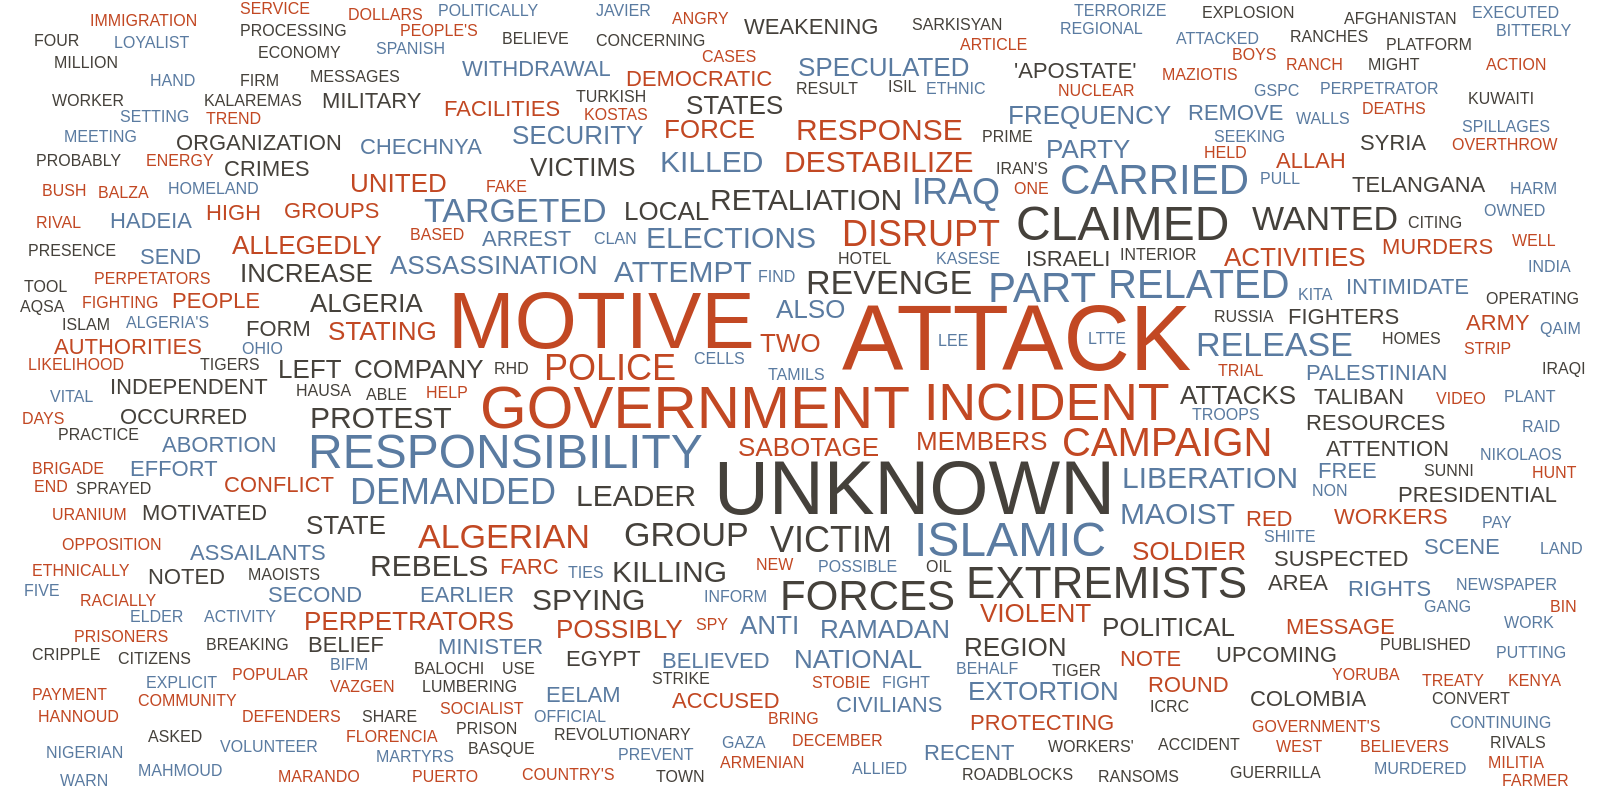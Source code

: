 {
  "$schema": "https://vega.github.io/schema/vega/v5.json",
  "name": "wordcloud",
  "width": 800,
  "height": 400,
  "padding": 0,
  "autosize": "none",

  "signals": [
    {
      "name": "Word Padding", "value": 1,
      "bind": {"input": "range", "min": 0, "max": 5, "step": 1}
    },
    {
      "name": "fontSizeRange0", "value": 8
    },
    {
      "name": "fontSizeRange1", "value": 46
    }
  ],

  "data": [
    {
      "name": "table",
      "values": [
        "It was possible the attack was a form of clan-based revenge An attempt to disrupt the local elections on January 3 2000 An attempt to disrupt the local elections on January 3 2000 To sabotage lumbering activity Specific motive is unknown however the Tamils are fighting for an independent homeland Possibly in protest of the arrest of three members of the Revolutionary Cells/Red Zora group Unknown Unknown Unknown Unknown The attack was possibly related to the conflict between Russia and Chechnya Unknown The perpetators wanted the liberation of Kostas Kalaremas and Nikolaos Maziotis To protest the practice of abortion and to sabotage abortion facilities operating in Ohio Unknown Possibly related to an article published in the newspaper on December 31 1999 concerning the assassination of Armenian Prime Minister Vazgen Sarkisyan on October 27 1999 The Allied Democratic Forces (ADF) wanted to inform the government that they had a presence in Kasese  The perpetrators wanted the government and the ICRC to find them new homes To prevent police from breaking up a fight between members of the Yoruba and Hausa ethnic groups Messages against the Spanish Socialist Workers' Party (PSOE) the Popular Party (PP) and the Basque regional government's interior minister Javier Balza were sprayed on the walls Specific motive is unknown but the opposition fighters are seeking the overthrow of Iran's Islamic government Unknown Specific motive is unknown but local authorities believe that the attack was not politically or ethnically motivated Unknown Part of a campaign by Islamic extremists to sabotage Algeria's energy resources which were vital to the country's economy The perpetrator was angry at JCO Co the company that owned the uranium processing plant that had a nuclear accident The attack was believed to be racially motivated he attack was probably gang-related  FARC rebels attacked the Florencia Prison to free FARC prisoners Al-Aqsa Martyrs Brigade claimed responsibility for the attack stating that it was in retaliation for Palestinian deaths that had occurred the day before Part of a GSPC campaign to destabilize Algeria by setting up fake roadblocks to terrorize Algerian citizens The Red Hand Defenders (RHD) said that they killed Stobie for crimes against the loyalist community to disrupt The victims were killed because they were related to a volunteer soldier It was suspected that civilians at the Marando Hotel were targeted due to the likelihood that they would be able to pay high ransoms The assailants accused the victim of having ties with a rival guerrilla group  They stated they were putting him on trial for his crimes and asked for a meeting with the government The incident was in retaliation for the assassination of its leader Mahmoud Abu Hannoud by Israeli troops as well as the killing of five Palestinian boys in an Israeli explosion in the Gaza Strip Part of a GIA campaign to increase the frequency of violent attacks and disrupt during Ramadan A note left by the perpetrators said that the attack was on behalf of Allah to convert all non-believers to Islam ARC rebels murdered the ranch worker to intimidate workers in the region not to work for two ranches in the region The attack was carried out to bring attention to an anti-immigration platform The motive of the attack was to harm foreigners in Afghanistan The perpetrators demanded payment of 260 million in Nigerian dollars to their firm They also demanded compensation for oil spillages that allegedly had occurred in the area Part of a campaign by Algerian Islamic extremists to increase the frequency of violent attacks during Ramadan The specific motive was a revenge killing in retaliation to earlier government action against the group To cripple the telecommunications facilities of Puerto Rico he kiddnapping was an effort to force the Kuwaiti company from continuing to help with the  reconstruction effort in Iraq  Also the kidnappers wanted to force the governments of India Kenya and Egypt to remove all their workers from Iraq In a video the group demanded that the Turkish company withdrawal its services in Iraq or the two hostages would be executed Rebels killed the farmer because he was spying on Maoist activities in the area The Tamil Tiger rebels are bitterly opposed rivals of the Eelam People's Democratic Party The unidentified assailants wanted US forces to pull out of Najaf Part of a campaign by Islamic extremists to destabilize Algeria by weakening security forces protecting the 'apostate' Algerian government The explicit motive was to pressure the Jordanian government to remove its contractors from Iraq Demands included the release of fighters loyal to Abu Musab al-Zarqawi and the withdrawal of US soldiers from the town of Qaim Iraq The group kidnapped the victim in an attempt to bargain the release of their imprisoned leader Part of a campaign by Islamic extremists to destabilize Algeria by weakening security forces protecting the 'apostate' Algerian government Response to the upcoming second round of Presidential Elections Response to the upcoming second round of Presidential Elections The attack was believed aimed at destabilizing the situation in nearby Chechnya Demand more political rights and greater share of profits from the region's natural resources To warn against people who might consider cooperate with the Americans To disrupt Islamic community's cooperation with the government Specific motive is unknown but sources state that the victim had been warned previously by the Liberation Tigers of Tamil Eelam (LTTE) not to service military representatives The assassination of Chieftain Funsho Williams was one of many high-profile murders of political candidates of south-west origin beginning in 2002 Murders are suggestive of political motives because the victims were leading politicians of their parties To send message to President George W Bush Part of a campaign by Algerian Islamic extremists to increase the frequency of violent attacks during Ramadan To disrupt Sunni Shi i reconciliation To attack French crusaders The civilians were targeted for allegedly being police informers The specific motive for the attack was the perpetrator's belief that the elder was spying for government intelligence agencies and therein undermining Balochi interests The motive for the attack was the assailants' belief that the victims were spying for North Atlantic Treaty  organization forces The specific motive for the attack is unknown and to destabilize The specific motive for the attack is unknown The National Liberation Army of Colombia (ELN) claimed responsibility for the incident and demanded an extortion The Islamic State of Iraq and the Levant (ISIL) claimed responsibility for the incident and stated that Nahla Yunis Al Badrani a government official was targeted because she supported the Iraqi government The specific motive for the attack is unknown The specific motive for the attack is unknown The specific motive for the attack was to intimidate the government The specific motive for the attack was retalioation for United States raid into Somalia The specific motive for the attack was to send a message to the authorities to release four members that had been  arrested a few days earlier The specific motive for the attack was the result of a land dispute The specific motive for the attack is unknown The police suspect that the attack was an attempt to destroy the infrastructure which would likely be used by police security forces during anti-Maoist operations in the region A pamphlet left behind at the scene stated that the attack was the consequence for the killing of Maoist leader ‘Azad’ The attack was carried out by extremists to protest the extension of the CA tenure growing unemployment and to press the government to form a national consensus government The specific motive for the attack is punishment for allegedly spying for military forces The attack was carried out to force the release of two of their cadres The specific motive for the attack is unknown however the victim was on patrol at a polling center The attack was carried out because the victim was accused of being a spy for the United States The specific motive for the attack is unknown however the attack followed threats by militants groups and Al Qaeda to avenge Bin Laden’s death Posters left by Maoists at the scene of the attack urged a general strike to protest police atrocities and anti-Maoist activities and demanded an end to Operation Green Hunt Telangana Separatists claimed responsibility for the incident and stated that they were attempting to attract media attention to the cause of a free and independent Telangana state Ansar al-Sharia a subgroup of Al-Qa'ida in the Arabian Peninsula (AQAP) claimed responsibility for the attack stating that the bombing was carried out in revenge for the United States-backed war on the organization in southern Yemen The specific motive is unknown however sources speculate that the incident may have been related to recent clashes between Filipino government forces and the Bangsamoro Islamic Freedom Movement (BIFM) The specific motive is unknown however sources note that the incident coincided with the funeral of Lee Rigby a British soldier who was killed by suspected Islamist extremists in May 2013 The Abdullah Azzam Brigades claimed responsibility for the incident stating that they targeted Hezbollah's convoy because of the Shiite group's intervention in the ongoing conflict in neighboring Syria The specific motive is unknown however sources posited that the abduction was carried out in response to the arrest of prominent Libyan militia leader Shaaban Hadeia in Egypt and was used as a bargaining tool to release Hadeia The specific motive is unknown however sources speculated that the incident was related to an argument over the use of the word Allah so revenge The assailant claimed responsibility for the incident citing a deeply held grudge against the Kita police station for its mistreatment of people and its mishandling of cases revenge The specific motive is unknown however sources speculated that the attack was carried out for an extortion Sources also speculated that the attack may have been in response to the victim's activities as an urban planner The specific motive is unknown however sources noted that the attack may have been part of a larger trend of violence related to Bangladesh's nationwide hartal which began on January 6 2015 The specific motive is unknown however sources noted that the victim Angiza Shinwari was an outspoken women's rights defender The Islamic extremists Front (Syria) claimed responsibility for the incident and stated that the attack was carried out in retaliation for recent airstrikes The Taliban extremists claimed responsibility for the incident and stated that the soldier was targeted for killing a member of the Taliban The National Liberation Army of Colombia (ELN) claimed responsibility for the incident and demanded an extortion"
      ],
      "transform": [
        {
          "type": "countpattern",
          "field": "data",
          "case": "upper",
          "pattern": "[\\w']{3,}",
          "stopwords": "(i|me|my|myself|we|us|our|ours|ourselves|you|your|yours|yourself|yourselves|he|him|his|himself|she|her|hers|herself|it|its|itself|they|them|their|theirs|themselves|what|which|who|whom|whose|this|that|these|those|am|is|are|was|were|be|been|being|have|has|had|having|do|does|did|doing|will|would|should|can|could|ought|i'm|you're|he's|she's|it's|we're|they're|i've|you've|we've|they've|i'd|you'd|he'd|she'd|we'd|they'd|i'll|you'll|he'll|she'll|we'll|they'll|isn't|aren't|wasn't|weren't|hasn't|haven't|hadn't|doesn't|don't|didn't|won't|wouldn't|shan't|shouldn't|can't|cannot|couldn't|mustn't|let's|that's|who's|what's|here's|there's|when's|where's|why's|how's|a|an|the|and|but|if|or|because|as|until|while|of|at|by|for|with|about|against|between|into|through|during|before|after|above|below|to|from|up|upon|down|in|out|on|off|over|under|again|further|then|once|here|there|when|where|why|how|all|any|both|each|few|more|most|other|some|such|no|nor|not|only|own|same|so|than|too|very|say|says|said|shall|specific|tamil|2015|may|psoe|arc|rico|however|sources|stated|due|gia|abu|zora|azad|october|three|used|1999|shi|2002|260|2013|jco|eln|adf|january|2000|day|)"
        },
        {
          "type": "formula", "as": "weight",
          "expr": "if(datum.text=='VEGA', 600, 300)"
        },
        {
          "type": "wordcloud",
          "size": [{"signal": "width"}, {"signal": "height"}],
          "text": {"field": "text"},
          "font": "Helvetica Neue, Arial",
          "fontSize": {"field": "count"},
          "fontWeight": {"field": "weight"},
          "fontSizeRange": [{"signal": "fontSizeRange0"}, {"signal": "fontSizeRange1"}],
          "padding": {"signal": "Word Padding"},
          "rotate": {"field": "rotate"}
        }
      ]
    }
  ],

  "scales": [
    {
      "name": "color",
      "type": "ordinal",
      "range": ["#5a7ba1", "#c24823", "#45413b"]
    }
  ],

  "marks": [
    {
      "type": "text",
      "from": {"data": "table"},
      "encode": {
        "enter": {
          "text": {"field": "text"},
          "align": {"value": "center"},
          "baseline": {"value": "alphabetic"},
          "fill": {"scale": "color", "field": "text"},
          "font": {"value": "Helvetica Neue, Arial"},
          "fontWeight": {"field": "weight"}
        },
        "update": {
          "x": {"field": "x"},
          "y": {"field": "y"},
          "angle": {"field": "angle"},
          "fontSize": {"field": "fontSize"},
          "fillOpacity": {"value": 1}
        },
        "hover": {
          "fillOpacity": {"value": 0.5}
        }
      }
    }
  ]
}
